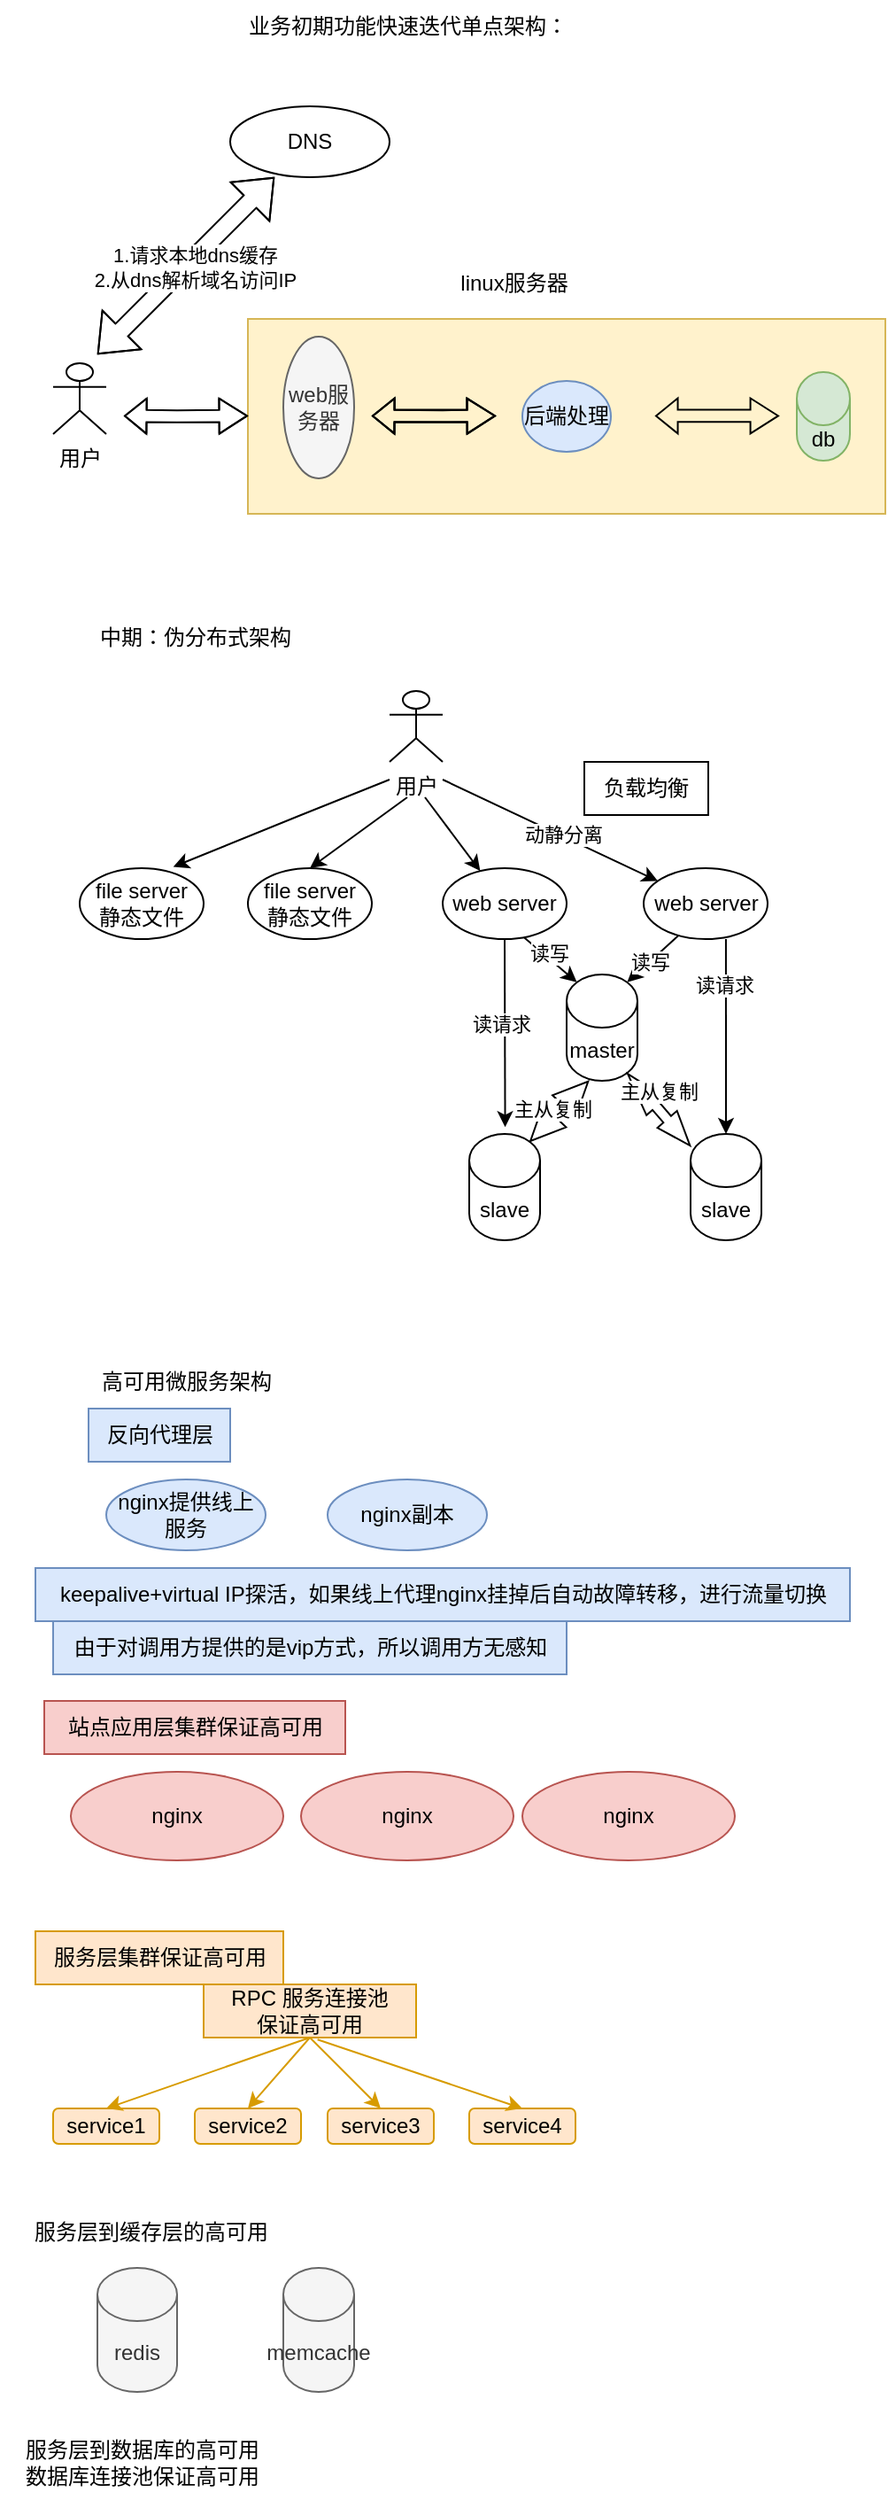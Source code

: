<mxfile version="21.1.2" type="github">
  <diagram name="第 1 页" id="cQxfvJxdY1xJ38MGjz2m">
    <mxGraphModel dx="1261" dy="1438" grid="1" gridSize="10" guides="1" tooltips="1" connect="1" arrows="1" fold="1" page="1" pageScale="1" pageWidth="827" pageHeight="1169" math="0" shadow="0">
      <root>
        <mxCell id="0" />
        <mxCell id="1" parent="0" />
        <mxCell id="H4VqjV41KdIA-kbAlkdW-14" value="" style="whiteSpace=wrap;html=1;fillColor=#fff2cc;strokeColor=#d6b656;" vertex="1" parent="1">
          <mxGeometry x="120" y="40" width="360" height="110" as="geometry" />
        </mxCell>
        <mxCell id="H4VqjV41KdIA-kbAlkdW-18" value="用户&lt;br&gt;" style="shape=umlActor;verticalLabelPosition=bottom;verticalAlign=top;html=1;outlineConnect=0;" vertex="1" parent="1">
          <mxGeometry x="10" y="65" width="30" height="40" as="geometry" />
        </mxCell>
        <mxCell id="H4VqjV41KdIA-kbAlkdW-29" value="DNS" style="ellipse;whiteSpace=wrap;html=1;" vertex="1" parent="1">
          <mxGeometry x="110" y="-80" width="90" height="40" as="geometry" />
        </mxCell>
        <mxCell id="H4VqjV41KdIA-kbAlkdW-31" value="" style="shape=flexArrow;endArrow=classic;startArrow=classic;html=1;rounded=0;" edge="1" parent="1">
          <mxGeometry width="100" height="100" relative="1" as="geometry">
            <mxPoint x="35" y="60" as="sourcePoint" />
            <mxPoint x="135" y="-40" as="targetPoint" />
            <Array as="points">
              <mxPoint x="85" y="10" />
            </Array>
          </mxGeometry>
        </mxCell>
        <mxCell id="H4VqjV41KdIA-kbAlkdW-32" value="1.请求本地dns缓存&lt;br&gt;2.从dns解析域名访问IP" style="edgeLabel;html=1;align=center;verticalAlign=middle;resizable=0;points=[];" vertex="1" connectable="0" parent="H4VqjV41KdIA-kbAlkdW-31">
          <mxGeometry x="0.516" y="1" relative="1" as="geometry">
            <mxPoint x="-20" y="27" as="offset" />
          </mxGeometry>
        </mxCell>
        <mxCell id="H4VqjV41KdIA-kbAlkdW-33" value="db" style="shape=cylinder3;whiteSpace=wrap;html=1;boundedLbl=1;backgroundOutline=1;size=15;fillColor=#d5e8d4;strokeColor=#82b366;" vertex="1" parent="1">
          <mxGeometry x="430" y="70" width="30" height="50" as="geometry" />
        </mxCell>
        <mxCell id="H4VqjV41KdIA-kbAlkdW-34" value="后端处理" style="ellipse;whiteSpace=wrap;html=1;fillColor=#dae8fc;strokeColor=#6c8ebf;" vertex="1" parent="1">
          <mxGeometry x="275" y="75" width="50" height="40" as="geometry" />
        </mxCell>
        <mxCell id="H4VqjV41KdIA-kbAlkdW-35" value="web服务器" style="ellipse;whiteSpace=wrap;html=1;fillColor=#f5f5f5;fontColor=#333333;strokeColor=#666666;" vertex="1" parent="1">
          <mxGeometry x="140" y="50" width="40" height="80" as="geometry" />
        </mxCell>
        <mxCell id="H4VqjV41KdIA-kbAlkdW-36" value="" style="shape=flexArrow;endArrow=classic;startArrow=classic;html=1;rounded=0;width=6.857;startSize=3.76;startWidth=12.082;endWidth=12.082;endSize=4.903;" edge="1" parent="1">
          <mxGeometry width="100" height="100" relative="1" as="geometry">
            <mxPoint x="350" y="94.71" as="sourcePoint" />
            <mxPoint x="420" y="94.71" as="targetPoint" />
            <Array as="points" />
          </mxGeometry>
        </mxCell>
        <mxCell id="H4VqjV41KdIA-kbAlkdW-39" value="" style="shape=flexArrow;endArrow=classic;startArrow=classic;html=1;rounded=0;width=6.857;startSize=3.76;startWidth=12.082;endWidth=12.082;endSize=4.903;" edge="1" parent="1">
          <mxGeometry width="100" height="100" relative="1" as="geometry">
            <mxPoint x="190" y="94.71" as="sourcePoint" />
            <mxPoint x="260" y="94.71" as="targetPoint" />
            <Array as="points" />
          </mxGeometry>
        </mxCell>
        <mxCell id="H4VqjV41KdIA-kbAlkdW-44" value="" style="shape=flexArrow;endArrow=classic;startArrow=classic;html=1;rounded=0;width=6.857;startSize=3.76;startWidth=12.082;endWidth=12.082;endSize=4.903;" edge="1" parent="1">
          <mxGeometry width="100" height="100" relative="1" as="geometry">
            <mxPoint x="190" y="94.71" as="sourcePoint" />
            <mxPoint x="260" y="94.71" as="targetPoint" />
            <Array as="points">
              <mxPoint x="230" y="95" />
            </Array>
          </mxGeometry>
        </mxCell>
        <mxCell id="H4VqjV41KdIA-kbAlkdW-45" value="" style="shape=flexArrow;endArrow=classic;startArrow=classic;html=1;rounded=0;width=6.857;startSize=3.76;startWidth=12.082;endWidth=12.082;endSize=4.903;" edge="1" parent="1">
          <mxGeometry width="100" height="100" relative="1" as="geometry">
            <mxPoint x="50" y="94.71" as="sourcePoint" />
            <mxPoint x="120" y="94.71" as="targetPoint" />
            <Array as="points">
              <mxPoint x="80" y="95" />
            </Array>
          </mxGeometry>
        </mxCell>
        <mxCell id="H4VqjV41KdIA-kbAlkdW-49" value="linux服务器" style="text;html=1;align=center;verticalAlign=middle;resizable=0;points=[];autosize=1;strokeColor=none;fillColor=none;" vertex="1" parent="1">
          <mxGeometry x="230" y="5" width="80" height="30" as="geometry" />
        </mxCell>
        <mxCell id="H4VqjV41KdIA-kbAlkdW-50" value="业务初期功能快速迭代单点架构：" style="text;html=1;align=center;verticalAlign=middle;resizable=0;points=[];autosize=1;strokeColor=none;fillColor=none;" vertex="1" parent="1">
          <mxGeometry x="110" y="-140" width="200" height="30" as="geometry" />
        </mxCell>
        <mxCell id="H4VqjV41KdIA-kbAlkdW-51" value="中期：伪分布式架构" style="text;html=1;align=center;verticalAlign=middle;resizable=0;points=[];autosize=1;strokeColor=none;fillColor=none;" vertex="1" parent="1">
          <mxGeometry x="25" y="205" width="130" height="30" as="geometry" />
        </mxCell>
        <mxCell id="H4VqjV41KdIA-kbAlkdW-52" value="用户&lt;br&gt;" style="shape=umlActor;verticalLabelPosition=bottom;verticalAlign=top;html=1;outlineConnect=0;" vertex="1" parent="1">
          <mxGeometry x="200" y="250" width="30" height="40" as="geometry" />
        </mxCell>
        <mxCell id="H4VqjV41KdIA-kbAlkdW-54" value="file server&lt;br&gt;静态文件" style="ellipse;whiteSpace=wrap;html=1;" vertex="1" parent="1">
          <mxGeometry x="120" y="350" width="70" height="40" as="geometry" />
        </mxCell>
        <mxCell id="H4VqjV41KdIA-kbAlkdW-55" value="file server&lt;br&gt;静态文件" style="ellipse;whiteSpace=wrap;html=1;" vertex="1" parent="1">
          <mxGeometry x="25" y="350" width="70" height="40" as="geometry" />
        </mxCell>
        <mxCell id="H4VqjV41KdIA-kbAlkdW-56" value="web server" style="ellipse;whiteSpace=wrap;html=1;" vertex="1" parent="1">
          <mxGeometry x="230" y="350" width="70" height="40" as="geometry" />
        </mxCell>
        <mxCell id="H4VqjV41KdIA-kbAlkdW-57" value="web server" style="ellipse;whiteSpace=wrap;html=1;" vertex="1" parent="1">
          <mxGeometry x="343.5" y="350" width="70" height="40" as="geometry" />
        </mxCell>
        <mxCell id="H4VqjV41KdIA-kbAlkdW-62" value="" style="endArrow=classic;html=1;rounded=0;entryX=0.5;entryY=0;entryDx=0;entryDy=0;" edge="1" parent="1" target="H4VqjV41KdIA-kbAlkdW-54">
          <mxGeometry width="50" height="50" relative="1" as="geometry">
            <mxPoint x="210" y="310" as="sourcePoint" />
            <mxPoint x="210" y="330" as="targetPoint" />
          </mxGeometry>
        </mxCell>
        <mxCell id="H4VqjV41KdIA-kbAlkdW-64" value="" style="endArrow=classic;html=1;rounded=0;" edge="1" parent="1" target="H4VqjV41KdIA-kbAlkdW-56">
          <mxGeometry width="50" height="50" relative="1" as="geometry">
            <mxPoint x="220" y="310" as="sourcePoint" />
            <mxPoint x="175" y="370" as="targetPoint" />
          </mxGeometry>
        </mxCell>
        <mxCell id="H4VqjV41KdIA-kbAlkdW-65" value="" style="endArrow=classic;html=1;rounded=0;" edge="1" parent="1" target="H4VqjV41KdIA-kbAlkdW-57">
          <mxGeometry width="50" height="50" relative="1" as="geometry">
            <mxPoint x="230" y="300" as="sourcePoint" />
            <mxPoint x="185" y="380" as="targetPoint" />
          </mxGeometry>
        </mxCell>
        <mxCell id="H4VqjV41KdIA-kbAlkdW-67" value="动静分离" style="edgeLabel;html=1;align=center;verticalAlign=middle;resizable=0;points=[];" vertex="1" connectable="0" parent="H4VqjV41KdIA-kbAlkdW-65">
          <mxGeometry x="0.107" y="1" relative="1" as="geometry">
            <mxPoint as="offset" />
          </mxGeometry>
        </mxCell>
        <mxCell id="H4VqjV41KdIA-kbAlkdW-66" value="" style="endArrow=classic;html=1;rounded=0;entryX=0.755;entryY=-0.018;entryDx=0;entryDy=0;entryPerimeter=0;" edge="1" parent="1" target="H4VqjV41KdIA-kbAlkdW-55">
          <mxGeometry width="50" height="50" relative="1" as="geometry">
            <mxPoint x="200" y="300" as="sourcePoint" />
            <mxPoint x="195" y="390" as="targetPoint" />
            <Array as="points">
              <mxPoint x="150" y="320" />
            </Array>
          </mxGeometry>
        </mxCell>
        <mxCell id="H4VqjV41KdIA-kbAlkdW-68" value="负载均衡" style="whiteSpace=wrap;html=1;" vertex="1" parent="1">
          <mxGeometry x="310" y="290" width="70" height="30" as="geometry" />
        </mxCell>
        <mxCell id="H4VqjV41KdIA-kbAlkdW-69" value="" style="endArrow=classic;html=1;rounded=0;exitX=0.5;exitY=1;exitDx=0;exitDy=0;entryX=0.507;entryY=-0.064;entryDx=0;entryDy=0;entryPerimeter=0;" edge="1" parent="1" source="H4VqjV41KdIA-kbAlkdW-56" target="H4VqjV41KdIA-kbAlkdW-70">
          <mxGeometry width="50" height="50" relative="1" as="geometry">
            <mxPoint x="260" y="360" as="sourcePoint" />
            <mxPoint x="265" y="480" as="targetPoint" />
          </mxGeometry>
        </mxCell>
        <mxCell id="H4VqjV41KdIA-kbAlkdW-79" value="读请求" style="edgeLabel;html=1;align=center;verticalAlign=middle;resizable=0;points=[];" vertex="1" connectable="0" parent="H4VqjV41KdIA-kbAlkdW-69">
          <mxGeometry x="-0.109" y="-2" relative="1" as="geometry">
            <mxPoint as="offset" />
          </mxGeometry>
        </mxCell>
        <mxCell id="H4VqjV41KdIA-kbAlkdW-70" value="slave" style="shape=cylinder3;whiteSpace=wrap;html=1;boundedLbl=1;backgroundOutline=1;size=15;" vertex="1" parent="1">
          <mxGeometry x="245" y="500" width="40" height="60" as="geometry" />
        </mxCell>
        <mxCell id="H4VqjV41KdIA-kbAlkdW-71" value="master" style="shape=cylinder3;whiteSpace=wrap;html=1;boundedLbl=1;backgroundOutline=1;size=15;" vertex="1" parent="1">
          <mxGeometry x="300" y="410" width="40" height="60" as="geometry" />
        </mxCell>
        <mxCell id="H4VqjV41KdIA-kbAlkdW-72" value="slave" style="shape=cylinder3;whiteSpace=wrap;html=1;boundedLbl=1;backgroundOutline=1;size=15;" vertex="1" parent="1">
          <mxGeometry x="370" y="500" width="40" height="60" as="geometry" />
        </mxCell>
        <mxCell id="H4VqjV41KdIA-kbAlkdW-73" value="" style="shape=flexArrow;endArrow=classic;startArrow=classic;html=1;rounded=0;width=9.143;endSize=6.206;endWidth=7.918;startWidth=7.918;startSize=6.206;exitX=0.855;exitY=0;exitDx=0;exitDy=4.35;exitPerimeter=0;" edge="1" parent="1" source="H4VqjV41KdIA-kbAlkdW-70">
          <mxGeometry width="100" height="100" relative="1" as="geometry">
            <mxPoint x="275" y="510" as="sourcePoint" />
            <mxPoint x="312.5" y="470" as="targetPoint" />
          </mxGeometry>
        </mxCell>
        <mxCell id="H4VqjV41KdIA-kbAlkdW-78" value="主从复制" style="edgeLabel;html=1;align=center;verticalAlign=middle;resizable=0;points=[];" vertex="1" connectable="0" parent="H4VqjV41KdIA-kbAlkdW-73">
          <mxGeometry x="-0.068" y="4" relative="1" as="geometry">
            <mxPoint as="offset" />
          </mxGeometry>
        </mxCell>
        <mxCell id="H4VqjV41KdIA-kbAlkdW-76" value="" style="shape=flexArrow;endArrow=classic;startArrow=classic;html=1;rounded=0;width=5.714;endSize=7.863;endWidth=7.918;startWidth=7.918;startSize=6.206;entryX=0.855;entryY=1;entryDx=0;entryDy=-4.35;entryPerimeter=0;" edge="1" parent="1" source="H4VqjV41KdIA-kbAlkdW-72" target="H4VqjV41KdIA-kbAlkdW-71">
          <mxGeometry width="100" height="100" relative="1" as="geometry">
            <mxPoint x="285" y="520" as="sourcePoint" />
            <mxPoint x="322.5" y="480" as="targetPoint" />
          </mxGeometry>
        </mxCell>
        <mxCell id="H4VqjV41KdIA-kbAlkdW-77" value="主从复制" style="edgeLabel;html=1;align=center;verticalAlign=middle;resizable=0;points=[];" vertex="1" connectable="0" parent="H4VqjV41KdIA-kbAlkdW-76">
          <mxGeometry x="0.307" y="-6" relative="1" as="geometry">
            <mxPoint as="offset" />
          </mxGeometry>
        </mxCell>
        <mxCell id="H4VqjV41KdIA-kbAlkdW-80" value="" style="endArrow=classic;html=1;rounded=0;exitX=0.664;exitY=1;exitDx=0;exitDy=0;exitPerimeter=0;" edge="1" parent="1" source="H4VqjV41KdIA-kbAlkdW-57">
          <mxGeometry width="50" height="50" relative="1" as="geometry">
            <mxPoint x="360" y="460" as="sourcePoint" />
            <mxPoint x="390" y="500" as="targetPoint" />
          </mxGeometry>
        </mxCell>
        <mxCell id="H4VqjV41KdIA-kbAlkdW-81" value="读请求" style="edgeLabel;html=1;align=center;verticalAlign=middle;resizable=0;points=[];" vertex="1" connectable="0" parent="H4VqjV41KdIA-kbAlkdW-80">
          <mxGeometry x="-0.534" y="-1" relative="1" as="geometry">
            <mxPoint as="offset" />
          </mxGeometry>
        </mxCell>
        <mxCell id="H4VqjV41KdIA-kbAlkdW-82" value="" style="endArrow=classic;html=1;rounded=0;entryX=0.145;entryY=0;entryDx=0;entryDy=4.35;entryPerimeter=0;exitX=0.659;exitY=0.982;exitDx=0;exitDy=0;exitPerimeter=0;" edge="1" parent="1" source="H4VqjV41KdIA-kbAlkdW-56" target="H4VqjV41KdIA-kbAlkdW-71">
          <mxGeometry width="50" height="50" relative="1" as="geometry">
            <mxPoint x="260" y="440" as="sourcePoint" />
            <mxPoint x="310" y="390" as="targetPoint" />
            <Array as="points" />
          </mxGeometry>
        </mxCell>
        <mxCell id="H4VqjV41KdIA-kbAlkdW-85" value="读写" style="edgeLabel;html=1;align=center;verticalAlign=middle;resizable=0;points=[];" vertex="1" connectable="0" parent="H4VqjV41KdIA-kbAlkdW-82">
          <mxGeometry x="-0.179" y="2" relative="1" as="geometry">
            <mxPoint as="offset" />
          </mxGeometry>
        </mxCell>
        <mxCell id="H4VqjV41KdIA-kbAlkdW-83" value="" style="endArrow=classic;html=1;rounded=0;entryX=0.855;entryY=0;entryDx=0;entryDy=4.35;entryPerimeter=0;exitX=0.279;exitY=0.954;exitDx=0;exitDy=0;exitPerimeter=0;" edge="1" parent="1" source="H4VqjV41KdIA-kbAlkdW-57" target="H4VqjV41KdIA-kbAlkdW-71">
          <mxGeometry width="50" height="50" relative="1" as="geometry">
            <mxPoint x="330" y="385" as="sourcePoint" />
            <mxPoint x="360" y="410" as="targetPoint" />
            <Array as="points" />
          </mxGeometry>
        </mxCell>
        <mxCell id="H4VqjV41KdIA-kbAlkdW-84" value="读写" style="edgeLabel;html=1;align=center;verticalAlign=middle;resizable=0;points=[];" vertex="1" connectable="0" parent="H4VqjV41KdIA-kbAlkdW-83">
          <mxGeometry x="0.122" relative="1" as="geometry">
            <mxPoint as="offset" />
          </mxGeometry>
        </mxCell>
        <mxCell id="H4VqjV41KdIA-kbAlkdW-87" value="高可用微服务架构" style="text;html=1;align=center;verticalAlign=middle;resizable=0;points=[];autosize=1;strokeColor=none;fillColor=none;" vertex="1" parent="1">
          <mxGeometry x="25" y="625" width="120" height="30" as="geometry" />
        </mxCell>
        <mxCell id="H4VqjV41KdIA-kbAlkdW-88" value="反向代理层" style="text;html=1;align=center;verticalAlign=middle;resizable=0;points=[];autosize=1;strokeColor=#6c8ebf;fillColor=#dae8fc;" vertex="1" parent="1">
          <mxGeometry x="30" y="655" width="80" height="30" as="geometry" />
        </mxCell>
        <mxCell id="H4VqjV41KdIA-kbAlkdW-89" value="nginx副本" style="ellipse;whiteSpace=wrap;html=1;fillColor=#dae8fc;strokeColor=#6c8ebf;" vertex="1" parent="1">
          <mxGeometry x="165" y="695" width="90" height="40" as="geometry" />
        </mxCell>
        <mxCell id="H4VqjV41KdIA-kbAlkdW-90" value="nginx提供线上服务" style="ellipse;whiteSpace=wrap;html=1;fillColor=#dae8fc;strokeColor=#6c8ebf;" vertex="1" parent="1">
          <mxGeometry x="40" y="695" width="90" height="40" as="geometry" />
        </mxCell>
        <mxCell id="H4VqjV41KdIA-kbAlkdW-91" value="keepalive+virtual IP探活，如果线上代理nginx挂掉后自动故障转移，进行流量切换" style="text;html=1;align=center;verticalAlign=middle;resizable=0;points=[];autosize=1;strokeColor=#6c8ebf;fillColor=#dae8fc;" vertex="1" parent="1">
          <mxGeometry y="745" width="460" height="30" as="geometry" />
        </mxCell>
        <mxCell id="H4VqjV41KdIA-kbAlkdW-92" value="由于对调用方提供的是vip方式，所以调用方无感知" style="text;html=1;align=center;verticalAlign=middle;resizable=0;points=[];autosize=1;strokeColor=#6c8ebf;fillColor=#dae8fc;" vertex="1" parent="1">
          <mxGeometry x="10" y="775" width="290" height="30" as="geometry" />
        </mxCell>
        <mxCell id="H4VqjV41KdIA-kbAlkdW-93" value="站点应用层集群保证高可用" style="text;html=1;align=center;verticalAlign=middle;resizable=0;points=[];autosize=1;strokeColor=#b85450;fillColor=#f8cecc;" vertex="1" parent="1">
          <mxGeometry x="5" y="820" width="170" height="30" as="geometry" />
        </mxCell>
        <mxCell id="H4VqjV41KdIA-kbAlkdW-94" value="nginx" style="ellipse;whiteSpace=wrap;html=1;fillColor=#f8cecc;strokeColor=#b85450;" vertex="1" parent="1">
          <mxGeometry x="20" y="860" width="120" height="50" as="geometry" />
        </mxCell>
        <mxCell id="H4VqjV41KdIA-kbAlkdW-95" value="nginx" style="ellipse;whiteSpace=wrap;html=1;fillColor=#f8cecc;strokeColor=#b85450;" vertex="1" parent="1">
          <mxGeometry x="150" y="860" width="120" height="50" as="geometry" />
        </mxCell>
        <mxCell id="H4VqjV41KdIA-kbAlkdW-96" value="nginx" style="ellipse;whiteSpace=wrap;html=1;fillColor=#f8cecc;strokeColor=#b85450;" vertex="1" parent="1">
          <mxGeometry x="275" y="860" width="120" height="50" as="geometry" />
        </mxCell>
        <mxCell id="H4VqjV41KdIA-kbAlkdW-98" value="服务层集群保证高可用" style="text;html=1;align=center;verticalAlign=middle;resizable=0;points=[];autosize=1;strokeColor=#d79b00;fillColor=#ffe6cc;" vertex="1" parent="1">
          <mxGeometry y="950" width="140" height="30" as="geometry" />
        </mxCell>
        <mxCell id="H4VqjV41KdIA-kbAlkdW-100" value="RPC 服务连接池&lt;br&gt;保证高可用" style="rounded=0;whiteSpace=wrap;html=1;fillColor=#ffe6cc;strokeColor=#d79b00;" vertex="1" parent="1">
          <mxGeometry x="95" y="980" width="120" height="30" as="geometry" />
        </mxCell>
        <mxCell id="H4VqjV41KdIA-kbAlkdW-102" value="service1" style="rounded=1;whiteSpace=wrap;html=1;fillColor=#ffe6cc;strokeColor=#d79b00;" vertex="1" parent="1">
          <mxGeometry x="10" y="1050" width="60" height="20" as="geometry" />
        </mxCell>
        <mxCell id="H4VqjV41KdIA-kbAlkdW-103" value="service2" style="rounded=1;whiteSpace=wrap;html=1;fillColor=#ffe6cc;strokeColor=#d79b00;" vertex="1" parent="1">
          <mxGeometry x="90" y="1050" width="60" height="20" as="geometry" />
        </mxCell>
        <mxCell id="H4VqjV41KdIA-kbAlkdW-104" value="service3" style="rounded=1;whiteSpace=wrap;html=1;fillColor=#ffe6cc;strokeColor=#d79b00;" vertex="1" parent="1">
          <mxGeometry x="165" y="1050" width="60" height="20" as="geometry" />
        </mxCell>
        <mxCell id="H4VqjV41KdIA-kbAlkdW-105" value="service4" style="rounded=1;whiteSpace=wrap;html=1;fillColor=#ffe6cc;strokeColor=#d79b00;" vertex="1" parent="1">
          <mxGeometry x="245" y="1050" width="60" height="20" as="geometry" />
        </mxCell>
        <mxCell id="H4VqjV41KdIA-kbAlkdW-106" value="" style="endArrow=classic;html=1;rounded=0;entryX=0.5;entryY=0;entryDx=0;entryDy=0;exitX=0.5;exitY=1;exitDx=0;exitDy=0;fillColor=#ffe6cc;strokeColor=#d79b00;" edge="1" parent="1" source="H4VqjV41KdIA-kbAlkdW-100" target="H4VqjV41KdIA-kbAlkdW-102">
          <mxGeometry width="50" height="50" relative="1" as="geometry">
            <mxPoint x="130" y="1080" as="sourcePoint" />
            <mxPoint x="180" y="1030" as="targetPoint" />
          </mxGeometry>
        </mxCell>
        <mxCell id="H4VqjV41KdIA-kbAlkdW-107" value="" style="endArrow=classic;html=1;rounded=0;entryX=0.5;entryY=0;entryDx=0;entryDy=0;exitX=0.5;exitY=1;exitDx=0;exitDy=0;fillColor=#ffe6cc;strokeColor=#d79b00;" edge="1" parent="1" source="H4VqjV41KdIA-kbAlkdW-100" target="H4VqjV41KdIA-kbAlkdW-103">
          <mxGeometry width="50" height="50" relative="1" as="geometry">
            <mxPoint x="80" y="1035" as="sourcePoint" />
            <mxPoint x="50" y="1060" as="targetPoint" />
          </mxGeometry>
        </mxCell>
        <mxCell id="H4VqjV41KdIA-kbAlkdW-108" value="" style="endArrow=classic;html=1;rounded=0;entryX=0.5;entryY=0;entryDx=0;entryDy=0;exitX=0.536;exitY=1.038;exitDx=0;exitDy=0;exitPerimeter=0;fillColor=#ffe6cc;strokeColor=#d79b00;" edge="1" parent="1" source="H4VqjV41KdIA-kbAlkdW-100" target="H4VqjV41KdIA-kbAlkdW-105">
          <mxGeometry width="50" height="50" relative="1" as="geometry">
            <mxPoint x="70" y="1030" as="sourcePoint" />
            <mxPoint x="60" y="1070" as="targetPoint" />
          </mxGeometry>
        </mxCell>
        <mxCell id="H4VqjV41KdIA-kbAlkdW-109" value="" style="endArrow=classic;html=1;rounded=0;entryX=0.5;entryY=0;entryDx=0;entryDy=0;exitX=0.5;exitY=1;exitDx=0;exitDy=0;fillColor=#ffe6cc;strokeColor=#d79b00;" edge="1" parent="1" source="H4VqjV41KdIA-kbAlkdW-100" target="H4VqjV41KdIA-kbAlkdW-104">
          <mxGeometry width="50" height="50" relative="1" as="geometry">
            <mxPoint x="100" y="1055" as="sourcePoint" />
            <mxPoint x="70" y="1080" as="targetPoint" />
          </mxGeometry>
        </mxCell>
        <mxCell id="H4VqjV41KdIA-kbAlkdW-110" value="服务层到缓存层的高可用" style="text;html=1;align=center;verticalAlign=middle;resizable=0;points=[];autosize=1;strokeColor=none;fillColor=none;" vertex="1" parent="1">
          <mxGeometry x="-15" y="1105" width="160" height="30" as="geometry" />
        </mxCell>
        <mxCell id="H4VqjV41KdIA-kbAlkdW-111" value="memcache" style="shape=cylinder3;whiteSpace=wrap;html=1;boundedLbl=1;backgroundOutline=1;size=15;fillColor=#f5f5f5;fontColor=#333333;strokeColor=#666666;" vertex="1" parent="1">
          <mxGeometry x="140" y="1140" width="40" height="70" as="geometry" />
        </mxCell>
        <mxCell id="H4VqjV41KdIA-kbAlkdW-112" value="redis" style="shape=cylinder3;whiteSpace=wrap;html=1;boundedLbl=1;backgroundOutline=1;size=15;fillColor=#f5f5f5;fontColor=#333333;strokeColor=#666666;" vertex="1" parent="1">
          <mxGeometry x="35" y="1140" width="45" height="70" as="geometry" />
        </mxCell>
        <mxCell id="H4VqjV41KdIA-kbAlkdW-113" value="服务层到数据库的高可用&lt;br&gt;数据库连接池保证高可用" style="text;html=1;align=center;verticalAlign=middle;resizable=0;points=[];autosize=1;strokeColor=none;fillColor=none;" vertex="1" parent="1">
          <mxGeometry x="-20" y="1230" width="160" height="40" as="geometry" />
        </mxCell>
      </root>
    </mxGraphModel>
  </diagram>
</mxfile>
